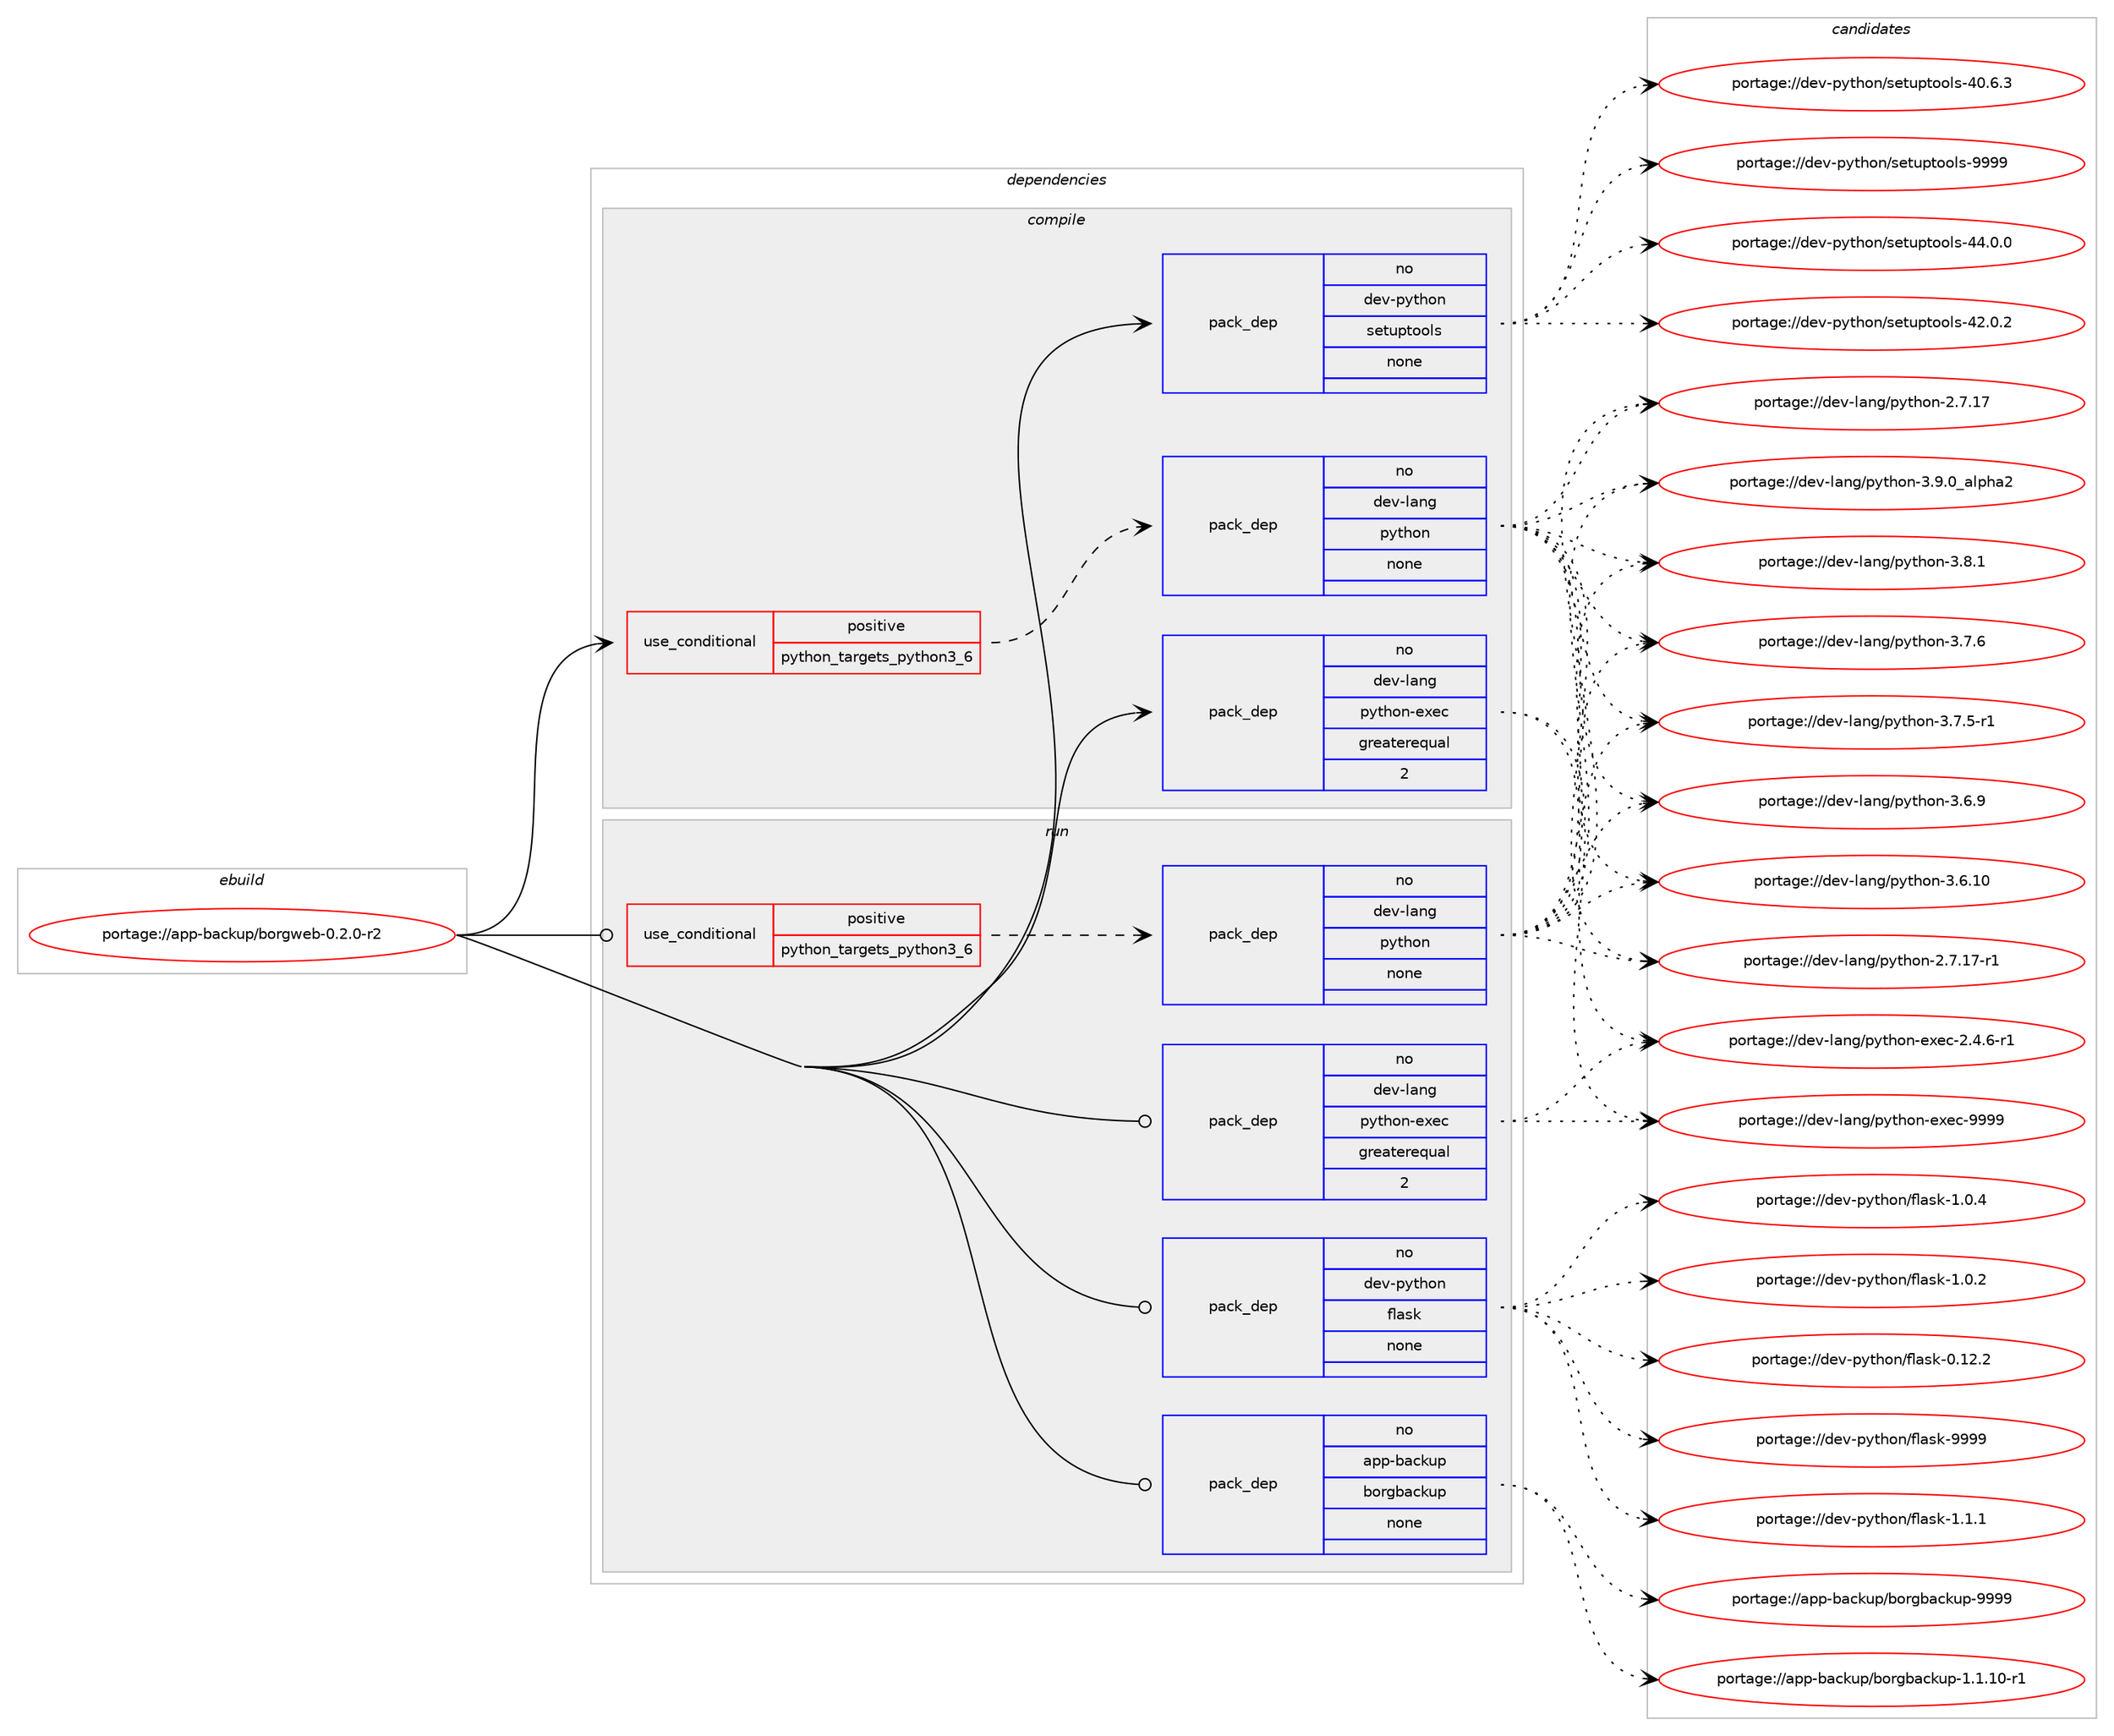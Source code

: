 digraph prolog {

# *************
# Graph options
# *************

newrank=true;
concentrate=true;
compound=true;
graph [rankdir=LR,fontname=Helvetica,fontsize=10,ranksep=1.5];#, ranksep=2.5, nodesep=0.2];
edge  [arrowhead=vee];
node  [fontname=Helvetica,fontsize=10];

# **********
# The ebuild
# **********

subgraph cluster_leftcol {
color=gray;
label=<<i>ebuild</i>>;
id [label="portage://app-backup/borgweb-0.2.0-r2", color=red, width=4, href="../app-backup/borgweb-0.2.0-r2.svg"];
}

# ****************
# The dependencies
# ****************

subgraph cluster_midcol {
color=gray;
label=<<i>dependencies</i>>;
subgraph cluster_compile {
fillcolor="#eeeeee";
style=filled;
label=<<i>compile</i>>;
subgraph cond152191 {
dependency646213 [label=<<TABLE BORDER="0" CELLBORDER="1" CELLSPACING="0" CELLPADDING="4"><TR><TD ROWSPAN="3" CELLPADDING="10">use_conditional</TD></TR><TR><TD>positive</TD></TR><TR><TD>python_targets_python3_6</TD></TR></TABLE>>, shape=none, color=red];
subgraph pack485427 {
dependency646214 [label=<<TABLE BORDER="0" CELLBORDER="1" CELLSPACING="0" CELLPADDING="4" WIDTH="220"><TR><TD ROWSPAN="6" CELLPADDING="30">pack_dep</TD></TR><TR><TD WIDTH="110">no</TD></TR><TR><TD>dev-lang</TD></TR><TR><TD>python</TD></TR><TR><TD>none</TD></TR><TR><TD></TD></TR></TABLE>>, shape=none, color=blue];
}
dependency646213:e -> dependency646214:w [weight=20,style="dashed",arrowhead="vee"];
}
id:e -> dependency646213:w [weight=20,style="solid",arrowhead="vee"];
subgraph pack485428 {
dependency646215 [label=<<TABLE BORDER="0" CELLBORDER="1" CELLSPACING="0" CELLPADDING="4" WIDTH="220"><TR><TD ROWSPAN="6" CELLPADDING="30">pack_dep</TD></TR><TR><TD WIDTH="110">no</TD></TR><TR><TD>dev-lang</TD></TR><TR><TD>python-exec</TD></TR><TR><TD>greaterequal</TD></TR><TR><TD>2</TD></TR></TABLE>>, shape=none, color=blue];
}
id:e -> dependency646215:w [weight=20,style="solid",arrowhead="vee"];
subgraph pack485429 {
dependency646216 [label=<<TABLE BORDER="0" CELLBORDER="1" CELLSPACING="0" CELLPADDING="4" WIDTH="220"><TR><TD ROWSPAN="6" CELLPADDING="30">pack_dep</TD></TR><TR><TD WIDTH="110">no</TD></TR><TR><TD>dev-python</TD></TR><TR><TD>setuptools</TD></TR><TR><TD>none</TD></TR><TR><TD></TD></TR></TABLE>>, shape=none, color=blue];
}
id:e -> dependency646216:w [weight=20,style="solid",arrowhead="vee"];
}
subgraph cluster_compileandrun {
fillcolor="#eeeeee";
style=filled;
label=<<i>compile and run</i>>;
}
subgraph cluster_run {
fillcolor="#eeeeee";
style=filled;
label=<<i>run</i>>;
subgraph cond152192 {
dependency646217 [label=<<TABLE BORDER="0" CELLBORDER="1" CELLSPACING="0" CELLPADDING="4"><TR><TD ROWSPAN="3" CELLPADDING="10">use_conditional</TD></TR><TR><TD>positive</TD></TR><TR><TD>python_targets_python3_6</TD></TR></TABLE>>, shape=none, color=red];
subgraph pack485430 {
dependency646218 [label=<<TABLE BORDER="0" CELLBORDER="1" CELLSPACING="0" CELLPADDING="4" WIDTH="220"><TR><TD ROWSPAN="6" CELLPADDING="30">pack_dep</TD></TR><TR><TD WIDTH="110">no</TD></TR><TR><TD>dev-lang</TD></TR><TR><TD>python</TD></TR><TR><TD>none</TD></TR><TR><TD></TD></TR></TABLE>>, shape=none, color=blue];
}
dependency646217:e -> dependency646218:w [weight=20,style="dashed",arrowhead="vee"];
}
id:e -> dependency646217:w [weight=20,style="solid",arrowhead="odot"];
subgraph pack485431 {
dependency646219 [label=<<TABLE BORDER="0" CELLBORDER="1" CELLSPACING="0" CELLPADDING="4" WIDTH="220"><TR><TD ROWSPAN="6" CELLPADDING="30">pack_dep</TD></TR><TR><TD WIDTH="110">no</TD></TR><TR><TD>app-backup</TD></TR><TR><TD>borgbackup</TD></TR><TR><TD>none</TD></TR><TR><TD></TD></TR></TABLE>>, shape=none, color=blue];
}
id:e -> dependency646219:w [weight=20,style="solid",arrowhead="odot"];
subgraph pack485432 {
dependency646220 [label=<<TABLE BORDER="0" CELLBORDER="1" CELLSPACING="0" CELLPADDING="4" WIDTH="220"><TR><TD ROWSPAN="6" CELLPADDING="30">pack_dep</TD></TR><TR><TD WIDTH="110">no</TD></TR><TR><TD>dev-lang</TD></TR><TR><TD>python-exec</TD></TR><TR><TD>greaterequal</TD></TR><TR><TD>2</TD></TR></TABLE>>, shape=none, color=blue];
}
id:e -> dependency646220:w [weight=20,style="solid",arrowhead="odot"];
subgraph pack485433 {
dependency646221 [label=<<TABLE BORDER="0" CELLBORDER="1" CELLSPACING="0" CELLPADDING="4" WIDTH="220"><TR><TD ROWSPAN="6" CELLPADDING="30">pack_dep</TD></TR><TR><TD WIDTH="110">no</TD></TR><TR><TD>dev-python</TD></TR><TR><TD>flask</TD></TR><TR><TD>none</TD></TR><TR><TD></TD></TR></TABLE>>, shape=none, color=blue];
}
id:e -> dependency646221:w [weight=20,style="solid",arrowhead="odot"];
}
}

# **************
# The candidates
# **************

subgraph cluster_choices {
rank=same;
color=gray;
label=<<i>candidates</i>>;

subgraph choice485427 {
color=black;
nodesep=1;
choice10010111845108971101034711212111610411111045514657464895971081121049750 [label="portage://dev-lang/python-3.9.0_alpha2", color=red, width=4,href="../dev-lang/python-3.9.0_alpha2.svg"];
choice100101118451089711010347112121116104111110455146564649 [label="portage://dev-lang/python-3.8.1", color=red, width=4,href="../dev-lang/python-3.8.1.svg"];
choice100101118451089711010347112121116104111110455146554654 [label="portage://dev-lang/python-3.7.6", color=red, width=4,href="../dev-lang/python-3.7.6.svg"];
choice1001011184510897110103471121211161041111104551465546534511449 [label="portage://dev-lang/python-3.7.5-r1", color=red, width=4,href="../dev-lang/python-3.7.5-r1.svg"];
choice100101118451089711010347112121116104111110455146544657 [label="portage://dev-lang/python-3.6.9", color=red, width=4,href="../dev-lang/python-3.6.9.svg"];
choice10010111845108971101034711212111610411111045514654464948 [label="portage://dev-lang/python-3.6.10", color=red, width=4,href="../dev-lang/python-3.6.10.svg"];
choice100101118451089711010347112121116104111110455046554649554511449 [label="portage://dev-lang/python-2.7.17-r1", color=red, width=4,href="../dev-lang/python-2.7.17-r1.svg"];
choice10010111845108971101034711212111610411111045504655464955 [label="portage://dev-lang/python-2.7.17", color=red, width=4,href="../dev-lang/python-2.7.17.svg"];
dependency646214:e -> choice10010111845108971101034711212111610411111045514657464895971081121049750:w [style=dotted,weight="100"];
dependency646214:e -> choice100101118451089711010347112121116104111110455146564649:w [style=dotted,weight="100"];
dependency646214:e -> choice100101118451089711010347112121116104111110455146554654:w [style=dotted,weight="100"];
dependency646214:e -> choice1001011184510897110103471121211161041111104551465546534511449:w [style=dotted,weight="100"];
dependency646214:e -> choice100101118451089711010347112121116104111110455146544657:w [style=dotted,weight="100"];
dependency646214:e -> choice10010111845108971101034711212111610411111045514654464948:w [style=dotted,weight="100"];
dependency646214:e -> choice100101118451089711010347112121116104111110455046554649554511449:w [style=dotted,weight="100"];
dependency646214:e -> choice10010111845108971101034711212111610411111045504655464955:w [style=dotted,weight="100"];
}
subgraph choice485428 {
color=black;
nodesep=1;
choice10010111845108971101034711212111610411111045101120101994557575757 [label="portage://dev-lang/python-exec-9999", color=red, width=4,href="../dev-lang/python-exec-9999.svg"];
choice10010111845108971101034711212111610411111045101120101994550465246544511449 [label="portage://dev-lang/python-exec-2.4.6-r1", color=red, width=4,href="../dev-lang/python-exec-2.4.6-r1.svg"];
dependency646215:e -> choice10010111845108971101034711212111610411111045101120101994557575757:w [style=dotted,weight="100"];
dependency646215:e -> choice10010111845108971101034711212111610411111045101120101994550465246544511449:w [style=dotted,weight="100"];
}
subgraph choice485429 {
color=black;
nodesep=1;
choice10010111845112121116104111110471151011161171121161111111081154557575757 [label="portage://dev-python/setuptools-9999", color=red, width=4,href="../dev-python/setuptools-9999.svg"];
choice100101118451121211161041111104711510111611711211611111110811545525246484648 [label="portage://dev-python/setuptools-44.0.0", color=red, width=4,href="../dev-python/setuptools-44.0.0.svg"];
choice100101118451121211161041111104711510111611711211611111110811545525046484650 [label="portage://dev-python/setuptools-42.0.2", color=red, width=4,href="../dev-python/setuptools-42.0.2.svg"];
choice100101118451121211161041111104711510111611711211611111110811545524846544651 [label="portage://dev-python/setuptools-40.6.3", color=red, width=4,href="../dev-python/setuptools-40.6.3.svg"];
dependency646216:e -> choice10010111845112121116104111110471151011161171121161111111081154557575757:w [style=dotted,weight="100"];
dependency646216:e -> choice100101118451121211161041111104711510111611711211611111110811545525246484648:w [style=dotted,weight="100"];
dependency646216:e -> choice100101118451121211161041111104711510111611711211611111110811545525046484650:w [style=dotted,weight="100"];
dependency646216:e -> choice100101118451121211161041111104711510111611711211611111110811545524846544651:w [style=dotted,weight="100"];
}
subgraph choice485430 {
color=black;
nodesep=1;
choice10010111845108971101034711212111610411111045514657464895971081121049750 [label="portage://dev-lang/python-3.9.0_alpha2", color=red, width=4,href="../dev-lang/python-3.9.0_alpha2.svg"];
choice100101118451089711010347112121116104111110455146564649 [label="portage://dev-lang/python-3.8.1", color=red, width=4,href="../dev-lang/python-3.8.1.svg"];
choice100101118451089711010347112121116104111110455146554654 [label="portage://dev-lang/python-3.7.6", color=red, width=4,href="../dev-lang/python-3.7.6.svg"];
choice1001011184510897110103471121211161041111104551465546534511449 [label="portage://dev-lang/python-3.7.5-r1", color=red, width=4,href="../dev-lang/python-3.7.5-r1.svg"];
choice100101118451089711010347112121116104111110455146544657 [label="portage://dev-lang/python-3.6.9", color=red, width=4,href="../dev-lang/python-3.6.9.svg"];
choice10010111845108971101034711212111610411111045514654464948 [label="portage://dev-lang/python-3.6.10", color=red, width=4,href="../dev-lang/python-3.6.10.svg"];
choice100101118451089711010347112121116104111110455046554649554511449 [label="portage://dev-lang/python-2.7.17-r1", color=red, width=4,href="../dev-lang/python-2.7.17-r1.svg"];
choice10010111845108971101034711212111610411111045504655464955 [label="portage://dev-lang/python-2.7.17", color=red, width=4,href="../dev-lang/python-2.7.17.svg"];
dependency646218:e -> choice10010111845108971101034711212111610411111045514657464895971081121049750:w [style=dotted,weight="100"];
dependency646218:e -> choice100101118451089711010347112121116104111110455146564649:w [style=dotted,weight="100"];
dependency646218:e -> choice100101118451089711010347112121116104111110455146554654:w [style=dotted,weight="100"];
dependency646218:e -> choice1001011184510897110103471121211161041111104551465546534511449:w [style=dotted,weight="100"];
dependency646218:e -> choice100101118451089711010347112121116104111110455146544657:w [style=dotted,weight="100"];
dependency646218:e -> choice10010111845108971101034711212111610411111045514654464948:w [style=dotted,weight="100"];
dependency646218:e -> choice100101118451089711010347112121116104111110455046554649554511449:w [style=dotted,weight="100"];
dependency646218:e -> choice10010111845108971101034711212111610411111045504655464955:w [style=dotted,weight="100"];
}
subgraph choice485431 {
color=black;
nodesep=1;
choice971121124598979910711711247981111141039897991071171124557575757 [label="portage://app-backup/borgbackup-9999", color=red, width=4,href="../app-backup/borgbackup-9999.svg"];
choice97112112459897991071171124798111114103989799107117112454946494649484511449 [label="portage://app-backup/borgbackup-1.1.10-r1", color=red, width=4,href="../app-backup/borgbackup-1.1.10-r1.svg"];
dependency646219:e -> choice971121124598979910711711247981111141039897991071171124557575757:w [style=dotted,weight="100"];
dependency646219:e -> choice97112112459897991071171124798111114103989799107117112454946494649484511449:w [style=dotted,weight="100"];
}
subgraph choice485432 {
color=black;
nodesep=1;
choice10010111845108971101034711212111610411111045101120101994557575757 [label="portage://dev-lang/python-exec-9999", color=red, width=4,href="../dev-lang/python-exec-9999.svg"];
choice10010111845108971101034711212111610411111045101120101994550465246544511449 [label="portage://dev-lang/python-exec-2.4.6-r1", color=red, width=4,href="../dev-lang/python-exec-2.4.6-r1.svg"];
dependency646220:e -> choice10010111845108971101034711212111610411111045101120101994557575757:w [style=dotted,weight="100"];
dependency646220:e -> choice10010111845108971101034711212111610411111045101120101994550465246544511449:w [style=dotted,weight="100"];
}
subgraph choice485433 {
color=black;
nodesep=1;
choice1001011184511212111610411111047102108971151074557575757 [label="portage://dev-python/flask-9999", color=red, width=4,href="../dev-python/flask-9999.svg"];
choice100101118451121211161041111104710210897115107454946494649 [label="portage://dev-python/flask-1.1.1", color=red, width=4,href="../dev-python/flask-1.1.1.svg"];
choice100101118451121211161041111104710210897115107454946484652 [label="portage://dev-python/flask-1.0.4", color=red, width=4,href="../dev-python/flask-1.0.4.svg"];
choice100101118451121211161041111104710210897115107454946484650 [label="portage://dev-python/flask-1.0.2", color=red, width=4,href="../dev-python/flask-1.0.2.svg"];
choice10010111845112121116104111110471021089711510745484649504650 [label="portage://dev-python/flask-0.12.2", color=red, width=4,href="../dev-python/flask-0.12.2.svg"];
dependency646221:e -> choice1001011184511212111610411111047102108971151074557575757:w [style=dotted,weight="100"];
dependency646221:e -> choice100101118451121211161041111104710210897115107454946494649:w [style=dotted,weight="100"];
dependency646221:e -> choice100101118451121211161041111104710210897115107454946484652:w [style=dotted,weight="100"];
dependency646221:e -> choice100101118451121211161041111104710210897115107454946484650:w [style=dotted,weight="100"];
dependency646221:e -> choice10010111845112121116104111110471021089711510745484649504650:w [style=dotted,weight="100"];
}
}

}
